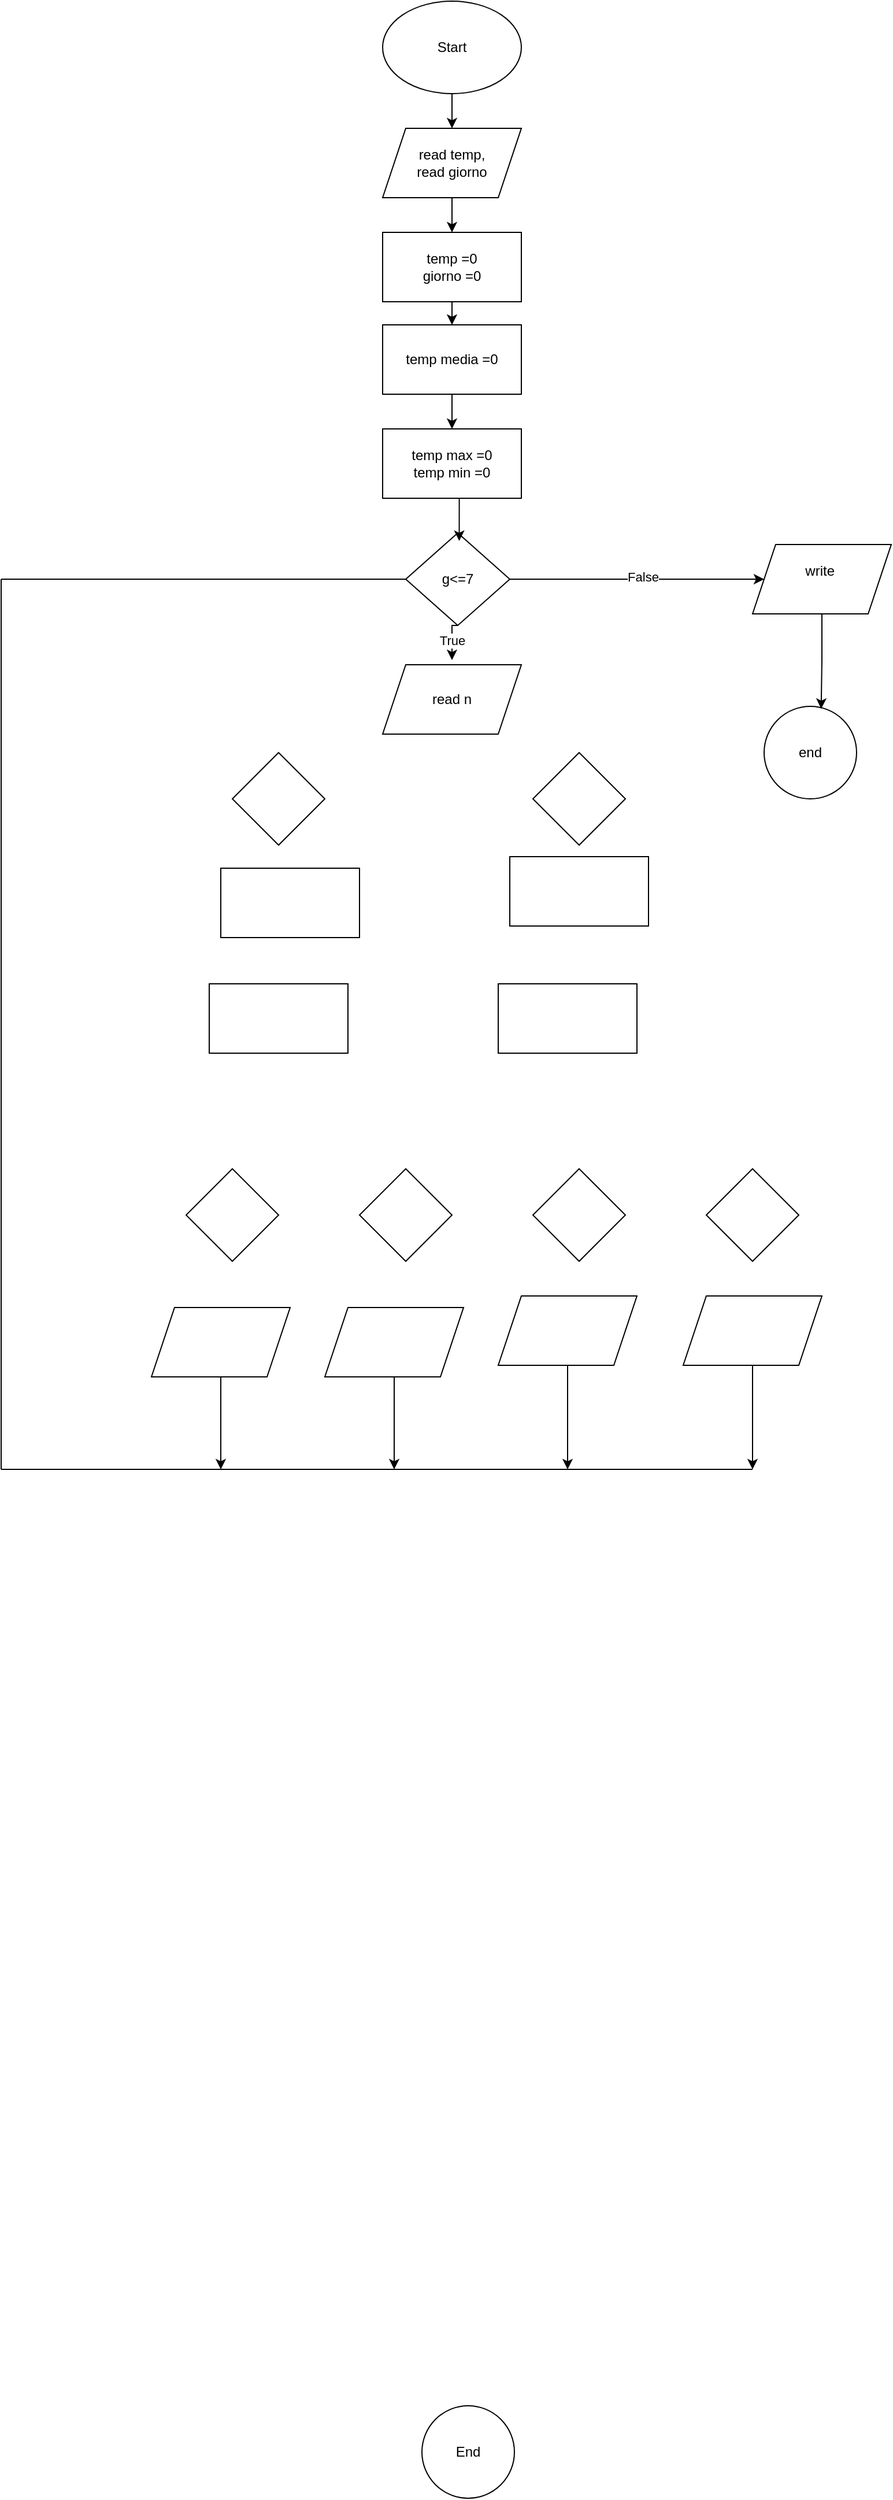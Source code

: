 <mxfile version="26.0.10">
  <diagram name="Pagina-1" id="HlKg33FKlqtCtgiECOWy">
    <mxGraphModel dx="808" dy="428" grid="1" gridSize="10" guides="1" tooltips="1" connect="1" arrows="1" fold="1" page="1" pageScale="1" pageWidth="827" pageHeight="1169" math="0" shadow="0">
      <root>
        <mxCell id="0" />
        <mxCell id="1" parent="0" />
        <mxCell id="F73e94IUMuDKOJq4lxd--29" style="edgeStyle=orthogonalEdgeStyle;rounded=0;orthogonalLoop=1;jettySize=auto;html=1;exitX=0.5;exitY=1;exitDx=0;exitDy=0;entryX=0.5;entryY=0;entryDx=0;entryDy=0;" edge="1" parent="1" source="F73e94IUMuDKOJq4lxd--1" target="F73e94IUMuDKOJq4lxd--2">
          <mxGeometry relative="1" as="geometry" />
        </mxCell>
        <mxCell id="F73e94IUMuDKOJq4lxd--1" value="Start" style="ellipse;whiteSpace=wrap;html=1;" vertex="1" parent="1">
          <mxGeometry x="340" y="10" width="120" height="80" as="geometry" />
        </mxCell>
        <mxCell id="F73e94IUMuDKOJq4lxd--30" style="edgeStyle=orthogonalEdgeStyle;rounded=0;orthogonalLoop=1;jettySize=auto;html=1;exitX=0.5;exitY=1;exitDx=0;exitDy=0;entryX=0.5;entryY=0;entryDx=0;entryDy=0;" edge="1" parent="1" source="F73e94IUMuDKOJq4lxd--2" target="F73e94IUMuDKOJq4lxd--3">
          <mxGeometry relative="1" as="geometry" />
        </mxCell>
        <mxCell id="F73e94IUMuDKOJq4lxd--2" value="read temp,&lt;div&gt;read giorno&lt;/div&gt;" style="shape=parallelogram;perimeter=parallelogramPerimeter;whiteSpace=wrap;html=1;fixedSize=1;" vertex="1" parent="1">
          <mxGeometry x="340" y="120" width="120" height="60" as="geometry" />
        </mxCell>
        <mxCell id="F73e94IUMuDKOJq4lxd--31" style="edgeStyle=orthogonalEdgeStyle;rounded=0;orthogonalLoop=1;jettySize=auto;html=1;exitX=0.5;exitY=1;exitDx=0;exitDy=0;entryX=0.5;entryY=0;entryDx=0;entryDy=0;" edge="1" parent="1" source="F73e94IUMuDKOJq4lxd--3" target="F73e94IUMuDKOJq4lxd--4">
          <mxGeometry relative="1" as="geometry" />
        </mxCell>
        <mxCell id="F73e94IUMuDKOJq4lxd--3" value="temp =0&lt;div&gt;giorno =0&lt;/div&gt;" style="rounded=0;whiteSpace=wrap;html=1;" vertex="1" parent="1">
          <mxGeometry x="340" y="210" width="120" height="60" as="geometry" />
        </mxCell>
        <mxCell id="F73e94IUMuDKOJq4lxd--32" style="edgeStyle=orthogonalEdgeStyle;rounded=0;orthogonalLoop=1;jettySize=auto;html=1;exitX=0.5;exitY=1;exitDx=0;exitDy=0;entryX=0.5;entryY=0;entryDx=0;entryDy=0;" edge="1" parent="1" source="F73e94IUMuDKOJq4lxd--4" target="F73e94IUMuDKOJq4lxd--5">
          <mxGeometry relative="1" as="geometry" />
        </mxCell>
        <mxCell id="F73e94IUMuDKOJq4lxd--4" value="temp media =0" style="rounded=0;whiteSpace=wrap;html=1;" vertex="1" parent="1">
          <mxGeometry x="340" y="290" width="120" height="60" as="geometry" />
        </mxCell>
        <mxCell id="F73e94IUMuDKOJq4lxd--5" value="temp max =0&lt;div&gt;temp min =0&lt;/div&gt;" style="rounded=0;whiteSpace=wrap;html=1;" vertex="1" parent="1">
          <mxGeometry x="340" y="380" width="120" height="60" as="geometry" />
        </mxCell>
        <mxCell id="F73e94IUMuDKOJq4lxd--24" value="True" style="edgeStyle=orthogonalEdgeStyle;rounded=0;orthogonalLoop=1;jettySize=auto;html=1;exitX=0.5;exitY=1;exitDx=0;exitDy=0;" edge="1" parent="1" source="F73e94IUMuDKOJq4lxd--6">
          <mxGeometry relative="1" as="geometry">
            <mxPoint x="400" y="580" as="targetPoint" />
          </mxGeometry>
        </mxCell>
        <mxCell id="F73e94IUMuDKOJq4lxd--43" style="edgeStyle=orthogonalEdgeStyle;rounded=0;orthogonalLoop=1;jettySize=auto;html=1;entryX=0;entryY=0.5;entryDx=0;entryDy=0;" edge="1" parent="1" source="F73e94IUMuDKOJq4lxd--6" target="F73e94IUMuDKOJq4lxd--41">
          <mxGeometry relative="1" as="geometry" />
        </mxCell>
        <mxCell id="F73e94IUMuDKOJq4lxd--45" value="False" style="edgeLabel;html=1;align=center;verticalAlign=middle;resizable=0;points=[];" vertex="1" connectable="0" parent="F73e94IUMuDKOJq4lxd--43">
          <mxGeometry x="0.046" y="2" relative="1" as="geometry">
            <mxPoint as="offset" />
          </mxGeometry>
        </mxCell>
        <mxCell id="F73e94IUMuDKOJq4lxd--6" value="g&amp;lt;=7" style="rhombus;whiteSpace=wrap;html=1;" vertex="1" parent="1">
          <mxGeometry x="360" y="470" width="90" height="80" as="geometry" />
        </mxCell>
        <mxCell id="F73e94IUMuDKOJq4lxd--7" value="" style="rhombus;whiteSpace=wrap;html=1;" vertex="1" parent="1">
          <mxGeometry x="470" y="660" width="80" height="80" as="geometry" />
        </mxCell>
        <mxCell id="F73e94IUMuDKOJq4lxd--8" value="End" style="ellipse;whiteSpace=wrap;html=1;aspect=fixed;" vertex="1" parent="1">
          <mxGeometry x="374" y="2090" width="80" height="80" as="geometry" />
        </mxCell>
        <mxCell id="F73e94IUMuDKOJq4lxd--9" value="read n" style="shape=parallelogram;perimeter=parallelogramPerimeter;whiteSpace=wrap;html=1;fixedSize=1;" vertex="1" parent="1">
          <mxGeometry x="340" y="584" width="120" height="60" as="geometry" />
        </mxCell>
        <mxCell id="F73e94IUMuDKOJq4lxd--10" value="" style="rhombus;whiteSpace=wrap;html=1;" vertex="1" parent="1">
          <mxGeometry x="210" y="660" width="80" height="80" as="geometry" />
        </mxCell>
        <mxCell id="F73e94IUMuDKOJq4lxd--11" value="" style="rounded=0;whiteSpace=wrap;html=1;" vertex="1" parent="1">
          <mxGeometry x="450" y="750" width="120" height="60" as="geometry" />
        </mxCell>
        <mxCell id="F73e94IUMuDKOJq4lxd--12" value="" style="rounded=0;whiteSpace=wrap;html=1;" vertex="1" parent="1">
          <mxGeometry x="200" y="760" width="120" height="60" as="geometry" />
        </mxCell>
        <mxCell id="F73e94IUMuDKOJq4lxd--13" value="" style="rounded=0;whiteSpace=wrap;html=1;" vertex="1" parent="1">
          <mxGeometry x="190" y="860" width="120" height="60" as="geometry" />
        </mxCell>
        <mxCell id="F73e94IUMuDKOJq4lxd--14" value="" style="rounded=0;whiteSpace=wrap;html=1;" vertex="1" parent="1">
          <mxGeometry x="440" y="860" width="120" height="60" as="geometry" />
        </mxCell>
        <mxCell id="F73e94IUMuDKOJq4lxd--15" value="" style="rhombus;whiteSpace=wrap;html=1;" vertex="1" parent="1">
          <mxGeometry x="170" y="1020" width="80" height="80" as="geometry" />
        </mxCell>
        <mxCell id="F73e94IUMuDKOJq4lxd--16" value="" style="rhombus;whiteSpace=wrap;html=1;" vertex="1" parent="1">
          <mxGeometry x="320" y="1020" width="80" height="80" as="geometry" />
        </mxCell>
        <mxCell id="F73e94IUMuDKOJq4lxd--17" value="" style="rhombus;whiteSpace=wrap;html=1;" vertex="1" parent="1">
          <mxGeometry x="470" y="1020" width="80" height="80" as="geometry" />
        </mxCell>
        <mxCell id="F73e94IUMuDKOJq4lxd--18" value="" style="rhombus;whiteSpace=wrap;html=1;" vertex="1" parent="1">
          <mxGeometry x="620" y="1020" width="80" height="80" as="geometry" />
        </mxCell>
        <mxCell id="F73e94IUMuDKOJq4lxd--37" style="edgeStyle=orthogonalEdgeStyle;rounded=0;orthogonalLoop=1;jettySize=auto;html=1;exitX=0.5;exitY=1;exitDx=0;exitDy=0;" edge="1" parent="1" source="F73e94IUMuDKOJq4lxd--19">
          <mxGeometry relative="1" as="geometry">
            <mxPoint x="200" y="1280" as="targetPoint" />
          </mxGeometry>
        </mxCell>
        <mxCell id="F73e94IUMuDKOJq4lxd--19" value="" style="shape=parallelogram;perimeter=parallelogramPerimeter;whiteSpace=wrap;html=1;fixedSize=1;" vertex="1" parent="1">
          <mxGeometry x="140" y="1140" width="120" height="60" as="geometry" />
        </mxCell>
        <mxCell id="F73e94IUMuDKOJq4lxd--38" style="edgeStyle=orthogonalEdgeStyle;rounded=0;orthogonalLoop=1;jettySize=auto;html=1;" edge="1" parent="1" source="F73e94IUMuDKOJq4lxd--20">
          <mxGeometry relative="1" as="geometry">
            <mxPoint x="350" y="1280" as="targetPoint" />
          </mxGeometry>
        </mxCell>
        <mxCell id="F73e94IUMuDKOJq4lxd--20" value="" style="shape=parallelogram;perimeter=parallelogramPerimeter;whiteSpace=wrap;html=1;fixedSize=1;" vertex="1" parent="1">
          <mxGeometry x="290" y="1140" width="120" height="60" as="geometry" />
        </mxCell>
        <mxCell id="F73e94IUMuDKOJq4lxd--39" style="edgeStyle=orthogonalEdgeStyle;rounded=0;orthogonalLoop=1;jettySize=auto;html=1;" edge="1" parent="1" source="F73e94IUMuDKOJq4lxd--21">
          <mxGeometry relative="1" as="geometry">
            <mxPoint x="500" y="1280" as="targetPoint" />
          </mxGeometry>
        </mxCell>
        <mxCell id="F73e94IUMuDKOJq4lxd--21" value="" style="shape=parallelogram;perimeter=parallelogramPerimeter;whiteSpace=wrap;html=1;fixedSize=1;" vertex="1" parent="1">
          <mxGeometry x="440" y="1130" width="120" height="60" as="geometry" />
        </mxCell>
        <mxCell id="F73e94IUMuDKOJq4lxd--40" style="edgeStyle=orthogonalEdgeStyle;rounded=0;orthogonalLoop=1;jettySize=auto;html=1;" edge="1" parent="1" source="F73e94IUMuDKOJq4lxd--22">
          <mxGeometry relative="1" as="geometry">
            <mxPoint x="660" y="1280" as="targetPoint" />
          </mxGeometry>
        </mxCell>
        <mxCell id="F73e94IUMuDKOJq4lxd--22" value="" style="shape=parallelogram;perimeter=parallelogramPerimeter;whiteSpace=wrap;html=1;fixedSize=1;" vertex="1" parent="1">
          <mxGeometry x="600" y="1130" width="120" height="60" as="geometry" />
        </mxCell>
        <mxCell id="F73e94IUMuDKOJq4lxd--26" style="edgeStyle=orthogonalEdgeStyle;rounded=0;orthogonalLoop=1;jettySize=auto;html=1;exitX=0.5;exitY=1;exitDx=0;exitDy=0;entryX=0.514;entryY=0.086;entryDx=0;entryDy=0;entryPerimeter=0;" edge="1" parent="1" source="F73e94IUMuDKOJq4lxd--5" target="F73e94IUMuDKOJq4lxd--6">
          <mxGeometry relative="1" as="geometry" />
        </mxCell>
        <mxCell id="F73e94IUMuDKOJq4lxd--34" value="" style="endArrow=none;html=1;rounded=0;" edge="1" parent="1">
          <mxGeometry width="50" height="50" relative="1" as="geometry">
            <mxPoint x="10" y="510" as="sourcePoint" />
            <mxPoint x="360" y="510" as="targetPoint" />
          </mxGeometry>
        </mxCell>
        <mxCell id="F73e94IUMuDKOJq4lxd--35" value="" style="endArrow=none;html=1;rounded=0;" edge="1" parent="1">
          <mxGeometry width="50" height="50" relative="1" as="geometry">
            <mxPoint x="10" y="1280" as="sourcePoint" />
            <mxPoint x="10" y="510" as="targetPoint" />
          </mxGeometry>
        </mxCell>
        <mxCell id="F73e94IUMuDKOJq4lxd--36" value="" style="endArrow=none;html=1;rounded=0;" edge="1" parent="1">
          <mxGeometry width="50" height="50" relative="1" as="geometry">
            <mxPoint x="10" y="1280" as="sourcePoint" />
            <mxPoint x="660" y="1280" as="targetPoint" />
          </mxGeometry>
        </mxCell>
        <mxCell id="F73e94IUMuDKOJq4lxd--41" value="write&amp;nbsp;&lt;div&gt;&lt;br&gt;&lt;/div&gt;" style="shape=parallelogram;perimeter=parallelogramPerimeter;whiteSpace=wrap;html=1;fixedSize=1;" vertex="1" parent="1">
          <mxGeometry x="660" y="480" width="120" height="60" as="geometry" />
        </mxCell>
        <mxCell id="F73e94IUMuDKOJq4lxd--42" value="end" style="ellipse;whiteSpace=wrap;html=1;aspect=fixed;" vertex="1" parent="1">
          <mxGeometry x="670" y="620" width="80" height="80" as="geometry" />
        </mxCell>
        <mxCell id="F73e94IUMuDKOJq4lxd--44" style="edgeStyle=orthogonalEdgeStyle;rounded=0;orthogonalLoop=1;jettySize=auto;html=1;entryX=0.617;entryY=0.026;entryDx=0;entryDy=0;entryPerimeter=0;" edge="1" parent="1" source="F73e94IUMuDKOJq4lxd--41" target="F73e94IUMuDKOJq4lxd--42">
          <mxGeometry relative="1" as="geometry" />
        </mxCell>
      </root>
    </mxGraphModel>
  </diagram>
</mxfile>
